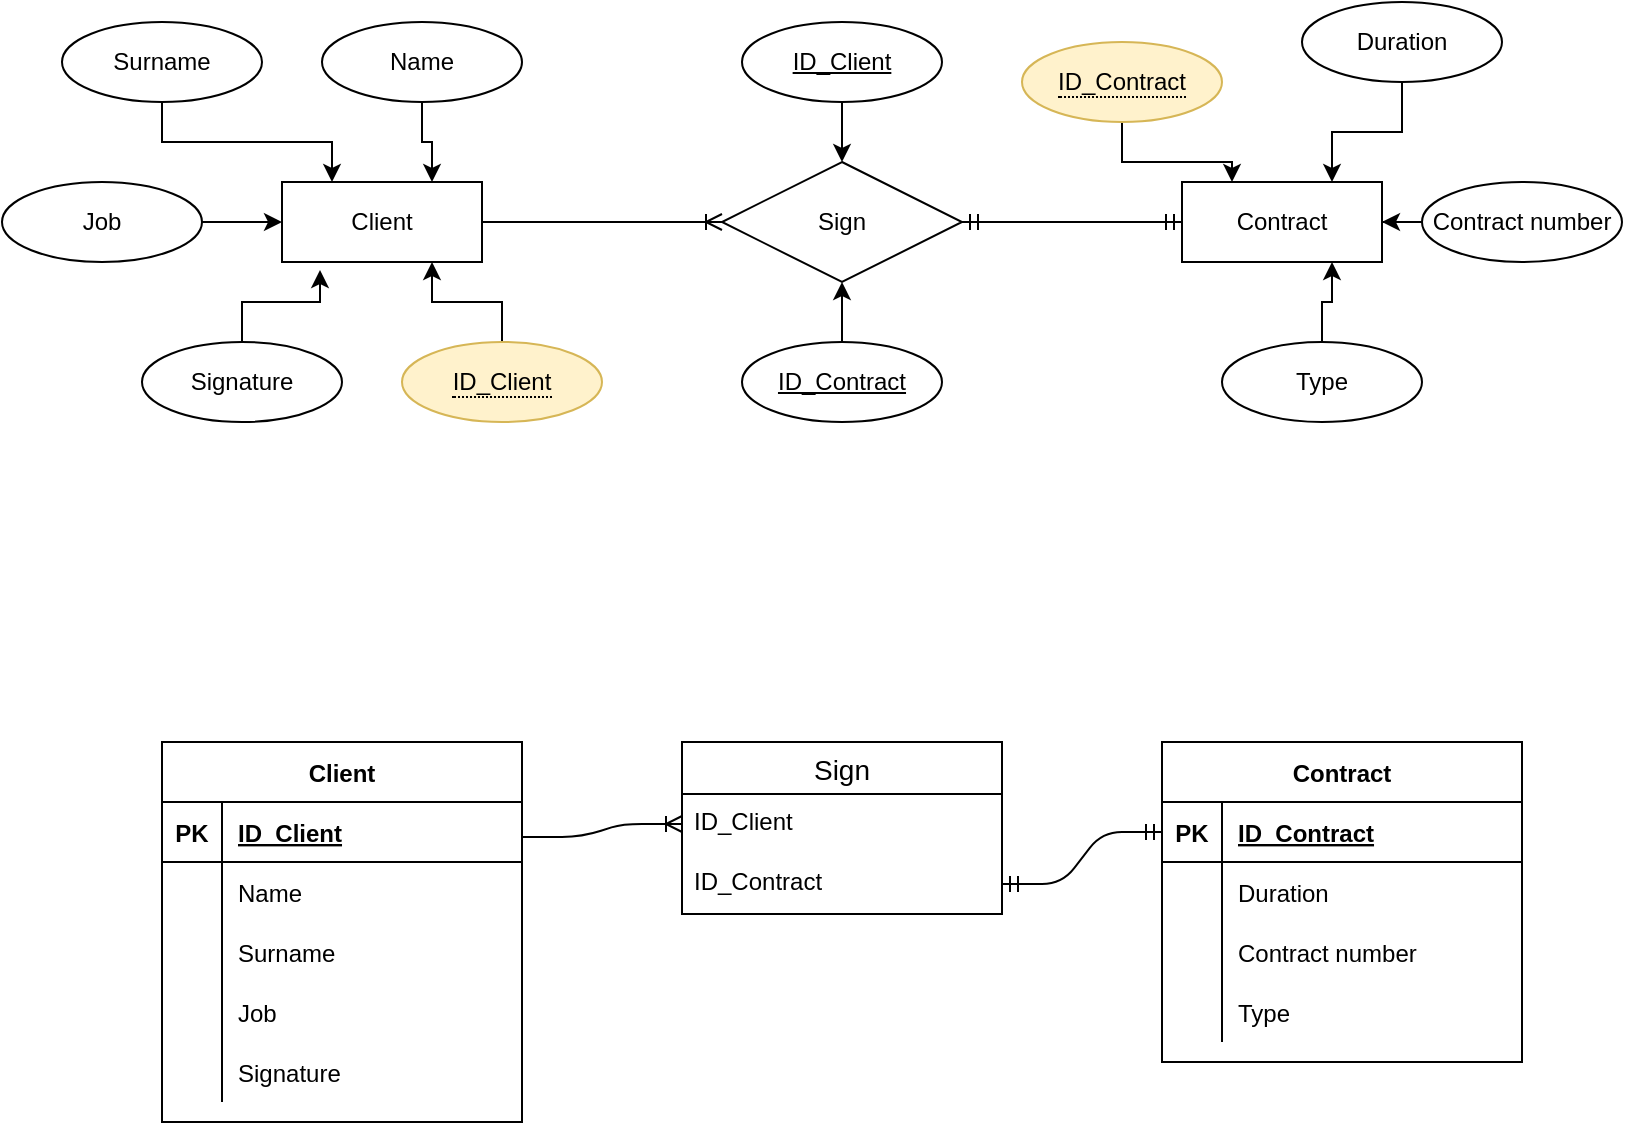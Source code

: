 <mxfile version="14.4.9" type="device"><diagram id="azhumBeZ43cZ46ppzr43" name="Page-1"><mxGraphModel dx="1422" dy="789" grid="1" gridSize="10" guides="1" tooltips="1" connect="1" arrows="1" fold="1" page="1" pageScale="1" pageWidth="827" pageHeight="1169" math="0" shadow="0"><root><mxCell id="0"/><mxCell id="1" parent="0"/><mxCell id="_XJuxmRgatZlwZcpE56b-1" value="Client" style="whiteSpace=wrap;html=1;align=center;" parent="1" vertex="1"><mxGeometry x="140" y="160" width="100" height="40" as="geometry"/></mxCell><mxCell id="_XJuxmRgatZlwZcpE56b-2" value="Contract" style="whiteSpace=wrap;html=1;align=center;" parent="1" vertex="1"><mxGeometry x="590" y="160" width="100" height="40" as="geometry"/></mxCell><mxCell id="_XJuxmRgatZlwZcpE56b-3" value="Sign" style="shape=rhombus;perimeter=rhombusPerimeter;whiteSpace=wrap;html=1;align=center;" parent="1" vertex="1"><mxGeometry x="360" y="150" width="120" height="60" as="geometry"/></mxCell><mxCell id="_XJuxmRgatZlwZcpE56b-4" value="Sign" style="swimlane;fontStyle=0;childLayout=stackLayout;horizontal=1;startSize=26;horizontalStack=0;resizeParent=1;resizeParentMax=0;resizeLast=0;collapsible=1;marginBottom=0;align=center;fontSize=14;" parent="1" vertex="1"><mxGeometry x="340" y="440" width="160" height="86" as="geometry"/></mxCell><mxCell id="_XJuxmRgatZlwZcpE56b-5" value="ID_Client" style="text;strokeColor=none;fillColor=none;spacingLeft=4;spacingRight=4;overflow=hidden;rotatable=0;points=[[0,0.5],[1,0.5]];portConstraint=eastwest;fontSize=12;" parent="_XJuxmRgatZlwZcpE56b-4" vertex="1"><mxGeometry y="26" width="160" height="30" as="geometry"/></mxCell><mxCell id="_XJuxmRgatZlwZcpE56b-6" value="ID_Contract" style="text;strokeColor=none;fillColor=none;spacingLeft=4;spacingRight=4;overflow=hidden;rotatable=0;points=[[0,0.5],[1,0.5]];portConstraint=eastwest;fontSize=12;" parent="_XJuxmRgatZlwZcpE56b-4" vertex="1"><mxGeometry y="56" width="160" height="30" as="geometry"/></mxCell><mxCell id="_XJuxmRgatZlwZcpE56b-7" value="Contract" style="shape=table;startSize=30;container=1;collapsible=1;childLayout=tableLayout;fixedRows=1;rowLines=0;fontStyle=1;align=center;resizeLast=1;" parent="1" vertex="1"><mxGeometry x="580" y="440" width="180" height="160" as="geometry"/></mxCell><mxCell id="_XJuxmRgatZlwZcpE56b-8" value="" style="shape=partialRectangle;collapsible=0;dropTarget=0;pointerEvents=0;fillColor=none;top=0;left=0;bottom=1;right=0;points=[[0,0.5],[1,0.5]];portConstraint=eastwest;" parent="_XJuxmRgatZlwZcpE56b-7" vertex="1"><mxGeometry y="30" width="180" height="30" as="geometry"/></mxCell><mxCell id="_XJuxmRgatZlwZcpE56b-9" value="PK" style="shape=partialRectangle;connectable=0;fillColor=none;top=0;left=0;bottom=0;right=0;fontStyle=1;overflow=hidden;" parent="_XJuxmRgatZlwZcpE56b-8" vertex="1"><mxGeometry width="30" height="30" as="geometry"/></mxCell><mxCell id="_XJuxmRgatZlwZcpE56b-10" value="ID_Contract" style="shape=partialRectangle;connectable=0;fillColor=none;top=0;left=0;bottom=0;right=0;align=left;spacingLeft=6;fontStyle=5;overflow=hidden;" parent="_XJuxmRgatZlwZcpE56b-8" vertex="1"><mxGeometry x="30" width="150" height="30" as="geometry"/></mxCell><mxCell id="_XJuxmRgatZlwZcpE56b-11" value="" style="shape=partialRectangle;collapsible=0;dropTarget=0;pointerEvents=0;fillColor=none;top=0;left=0;bottom=0;right=0;points=[[0,0.5],[1,0.5]];portConstraint=eastwest;" parent="_XJuxmRgatZlwZcpE56b-7" vertex="1"><mxGeometry y="60" width="180" height="30" as="geometry"/></mxCell><mxCell id="_XJuxmRgatZlwZcpE56b-12" value="" style="shape=partialRectangle;connectable=0;fillColor=none;top=0;left=0;bottom=0;right=0;editable=1;overflow=hidden;" parent="_XJuxmRgatZlwZcpE56b-11" vertex="1"><mxGeometry width="30" height="30" as="geometry"/></mxCell><mxCell id="_XJuxmRgatZlwZcpE56b-13" value="Duration" style="shape=partialRectangle;connectable=0;fillColor=none;top=0;left=0;bottom=0;right=0;align=left;spacingLeft=6;overflow=hidden;" parent="_XJuxmRgatZlwZcpE56b-11" vertex="1"><mxGeometry x="30" width="150" height="30" as="geometry"/></mxCell><mxCell id="_XJuxmRgatZlwZcpE56b-14" value="" style="shape=partialRectangle;collapsible=0;dropTarget=0;pointerEvents=0;fillColor=none;top=0;left=0;bottom=0;right=0;points=[[0,0.5],[1,0.5]];portConstraint=eastwest;" parent="_XJuxmRgatZlwZcpE56b-7" vertex="1"><mxGeometry y="90" width="180" height="30" as="geometry"/></mxCell><mxCell id="_XJuxmRgatZlwZcpE56b-15" value="" style="shape=partialRectangle;connectable=0;fillColor=none;top=0;left=0;bottom=0;right=0;editable=1;overflow=hidden;" parent="_XJuxmRgatZlwZcpE56b-14" vertex="1"><mxGeometry width="30" height="30" as="geometry"/></mxCell><mxCell id="_XJuxmRgatZlwZcpE56b-16" value="Contract number" style="shape=partialRectangle;connectable=0;fillColor=none;top=0;left=0;bottom=0;right=0;align=left;spacingLeft=6;overflow=hidden;" parent="_XJuxmRgatZlwZcpE56b-14" vertex="1"><mxGeometry x="30" width="150" height="30" as="geometry"/></mxCell><mxCell id="_XJuxmRgatZlwZcpE56b-17" value="" style="shape=partialRectangle;collapsible=0;dropTarget=0;pointerEvents=0;fillColor=none;top=0;left=0;bottom=0;right=0;points=[[0,0.5],[1,0.5]];portConstraint=eastwest;" parent="_XJuxmRgatZlwZcpE56b-7" vertex="1"><mxGeometry y="120" width="180" height="30" as="geometry"/></mxCell><mxCell id="_XJuxmRgatZlwZcpE56b-18" value="" style="shape=partialRectangle;connectable=0;fillColor=none;top=0;left=0;bottom=0;right=0;editable=1;overflow=hidden;" parent="_XJuxmRgatZlwZcpE56b-17" vertex="1"><mxGeometry width="30" height="30" as="geometry"/></mxCell><mxCell id="_XJuxmRgatZlwZcpE56b-19" value="Type" style="shape=partialRectangle;connectable=0;fillColor=none;top=0;left=0;bottom=0;right=0;align=left;spacingLeft=6;overflow=hidden;" parent="_XJuxmRgatZlwZcpE56b-17" vertex="1"><mxGeometry x="30" width="150" height="30" as="geometry"/></mxCell><mxCell id="_XJuxmRgatZlwZcpE56b-27" style="edgeStyle=orthogonalEdgeStyle;rounded=0;orthogonalLoop=1;jettySize=auto;html=1;entryX=0.75;entryY=0;entryDx=0;entryDy=0;" parent="1" source="_XJuxmRgatZlwZcpE56b-28" target="_XJuxmRgatZlwZcpE56b-1" edge="1"><mxGeometry relative="1" as="geometry"/></mxCell><mxCell id="_XJuxmRgatZlwZcpE56b-28" value="Name" style="ellipse;whiteSpace=wrap;html=1;align=center;" parent="1" vertex="1"><mxGeometry x="160" y="80" width="100" height="40" as="geometry"/></mxCell><mxCell id="_XJuxmRgatZlwZcpE56b-29" style="edgeStyle=orthogonalEdgeStyle;rounded=0;orthogonalLoop=1;jettySize=auto;html=1;entryX=0.75;entryY=0;entryDx=0;entryDy=0;" parent="1" source="_XJuxmRgatZlwZcpE56b-30" target="_XJuxmRgatZlwZcpE56b-2" edge="1"><mxGeometry relative="1" as="geometry"/></mxCell><mxCell id="_XJuxmRgatZlwZcpE56b-30" value="Duration" style="ellipse;whiteSpace=wrap;html=1;align=center;" parent="1" vertex="1"><mxGeometry x="650" y="70" width="100" height="40" as="geometry"/></mxCell><mxCell id="83O_3M5fXq-YCKp4v-eg-1" style="edgeStyle=orthogonalEdgeStyle;rounded=0;orthogonalLoop=1;jettySize=auto;html=1;entryX=1;entryY=0.5;entryDx=0;entryDy=0;" edge="1" parent="1" source="_XJuxmRgatZlwZcpE56b-32" target="_XJuxmRgatZlwZcpE56b-2"><mxGeometry relative="1" as="geometry"/></mxCell><mxCell id="_XJuxmRgatZlwZcpE56b-32" value="Contract number" style="ellipse;whiteSpace=wrap;html=1;align=center;" parent="1" vertex="1"><mxGeometry x="710" y="160" width="100" height="40" as="geometry"/></mxCell><mxCell id="_XJuxmRgatZlwZcpE56b-35" style="edgeStyle=orthogonalEdgeStyle;rounded=0;orthogonalLoop=1;jettySize=auto;html=1;entryX=0.75;entryY=1;entryDx=0;entryDy=0;" parent="1" source="_XJuxmRgatZlwZcpE56b-36" target="_XJuxmRgatZlwZcpE56b-2" edge="1"><mxGeometry relative="1" as="geometry"/></mxCell><mxCell id="_XJuxmRgatZlwZcpE56b-36" value="Type" style="ellipse;whiteSpace=wrap;html=1;align=center;" parent="1" vertex="1"><mxGeometry x="610" y="240" width="100" height="40" as="geometry"/></mxCell><mxCell id="_XJuxmRgatZlwZcpE56b-41" style="edgeStyle=orthogonalEdgeStyle;rounded=0;orthogonalLoop=1;jettySize=auto;html=1;entryX=0.19;entryY=1.1;entryDx=0;entryDy=0;entryPerimeter=0;" parent="1" source="_XJuxmRgatZlwZcpE56b-42" target="_XJuxmRgatZlwZcpE56b-1" edge="1"><mxGeometry relative="1" as="geometry"/></mxCell><mxCell id="_XJuxmRgatZlwZcpE56b-42" value="Signature" style="ellipse;whiteSpace=wrap;html=1;align=center;" parent="1" vertex="1"><mxGeometry x="70" y="240" width="100" height="40" as="geometry"/></mxCell><mxCell id="_XJuxmRgatZlwZcpE56b-43" value="" style="edgeStyle=entityRelationEdgeStyle;fontSize=12;html=1;endArrow=ERoneToMany;entryX=0;entryY=0.5;entryDx=0;entryDy=0;exitX=1;exitY=0.5;exitDx=0;exitDy=0;" parent="1" source="_XJuxmRgatZlwZcpE56b-1" target="_XJuxmRgatZlwZcpE56b-3" edge="1"><mxGeometry width="100" height="100" relative="1" as="geometry"><mxPoint x="250" y="300" as="sourcePoint"/><mxPoint x="350" y="200" as="targetPoint"/></mxGeometry></mxCell><mxCell id="_XJuxmRgatZlwZcpE56b-44" value="Client" style="shape=table;startSize=30;container=1;collapsible=1;childLayout=tableLayout;fixedRows=1;rowLines=0;fontStyle=1;align=center;resizeLast=1;" parent="1" vertex="1"><mxGeometry x="80" y="440" width="180" height="190" as="geometry"/></mxCell><mxCell id="_XJuxmRgatZlwZcpE56b-45" value="" style="shape=partialRectangle;collapsible=0;dropTarget=0;pointerEvents=0;fillColor=none;top=0;left=0;bottom=1;right=0;points=[[0,0.5],[1,0.5]];portConstraint=eastwest;" parent="_XJuxmRgatZlwZcpE56b-44" vertex="1"><mxGeometry y="30" width="180" height="30" as="geometry"/></mxCell><mxCell id="_XJuxmRgatZlwZcpE56b-46" value="PK" style="shape=partialRectangle;connectable=0;fillColor=none;top=0;left=0;bottom=0;right=0;fontStyle=1;overflow=hidden;" parent="_XJuxmRgatZlwZcpE56b-45" vertex="1"><mxGeometry width="30" height="30" as="geometry"/></mxCell><mxCell id="_XJuxmRgatZlwZcpE56b-47" value="ID_Client" style="shape=partialRectangle;connectable=0;fillColor=none;top=0;left=0;bottom=0;right=0;align=left;spacingLeft=6;fontStyle=5;overflow=hidden;" parent="_XJuxmRgatZlwZcpE56b-45" vertex="1"><mxGeometry x="30" width="150" height="30" as="geometry"/></mxCell><mxCell id="_XJuxmRgatZlwZcpE56b-48" value="" style="shape=partialRectangle;collapsible=0;dropTarget=0;pointerEvents=0;fillColor=none;top=0;left=0;bottom=0;right=0;points=[[0,0.5],[1,0.5]];portConstraint=eastwest;" parent="_XJuxmRgatZlwZcpE56b-44" vertex="1"><mxGeometry y="60" width="180" height="30" as="geometry"/></mxCell><mxCell id="_XJuxmRgatZlwZcpE56b-49" value="" style="shape=partialRectangle;connectable=0;fillColor=none;top=0;left=0;bottom=0;right=0;editable=1;overflow=hidden;" parent="_XJuxmRgatZlwZcpE56b-48" vertex="1"><mxGeometry width="30" height="30" as="geometry"/></mxCell><mxCell id="_XJuxmRgatZlwZcpE56b-50" value="Name" style="shape=partialRectangle;connectable=0;fillColor=none;top=0;left=0;bottom=0;right=0;align=left;spacingLeft=6;overflow=hidden;" parent="_XJuxmRgatZlwZcpE56b-48" vertex="1"><mxGeometry x="30" width="150" height="30" as="geometry"/></mxCell><mxCell id="_XJuxmRgatZlwZcpE56b-51" value="" style="shape=partialRectangle;collapsible=0;dropTarget=0;pointerEvents=0;fillColor=none;top=0;left=0;bottom=0;right=0;points=[[0,0.5],[1,0.5]];portConstraint=eastwest;" parent="_XJuxmRgatZlwZcpE56b-44" vertex="1"><mxGeometry y="90" width="180" height="30" as="geometry"/></mxCell><mxCell id="_XJuxmRgatZlwZcpE56b-52" value="" style="shape=partialRectangle;connectable=0;fillColor=none;top=0;left=0;bottom=0;right=0;editable=1;overflow=hidden;" parent="_XJuxmRgatZlwZcpE56b-51" vertex="1"><mxGeometry width="30" height="30" as="geometry"/></mxCell><mxCell id="_XJuxmRgatZlwZcpE56b-53" value="Surname" style="shape=partialRectangle;connectable=0;fillColor=none;top=0;left=0;bottom=0;right=0;align=left;spacingLeft=6;overflow=hidden;" parent="_XJuxmRgatZlwZcpE56b-51" vertex="1"><mxGeometry x="30" width="150" height="30" as="geometry"/></mxCell><mxCell id="_XJuxmRgatZlwZcpE56b-54" value="" style="shape=partialRectangle;collapsible=0;dropTarget=0;pointerEvents=0;fillColor=none;top=0;left=0;bottom=0;right=0;points=[[0,0.5],[1,0.5]];portConstraint=eastwest;" parent="_XJuxmRgatZlwZcpE56b-44" vertex="1"><mxGeometry y="120" width="180" height="30" as="geometry"/></mxCell><mxCell id="_XJuxmRgatZlwZcpE56b-55" value="" style="shape=partialRectangle;connectable=0;fillColor=none;top=0;left=0;bottom=0;right=0;editable=1;overflow=hidden;" parent="_XJuxmRgatZlwZcpE56b-54" vertex="1"><mxGeometry width="30" height="30" as="geometry"/></mxCell><mxCell id="_XJuxmRgatZlwZcpE56b-56" value="Job" style="shape=partialRectangle;connectable=0;fillColor=none;top=0;left=0;bottom=0;right=0;align=left;spacingLeft=6;overflow=hidden;" parent="_XJuxmRgatZlwZcpE56b-54" vertex="1"><mxGeometry x="30" width="150" height="30" as="geometry"/></mxCell><mxCell id="_XJuxmRgatZlwZcpE56b-57" value="" style="shape=partialRectangle;collapsible=0;dropTarget=0;pointerEvents=0;fillColor=none;top=0;left=0;bottom=0;right=0;points=[[0,0.5],[1,0.5]];portConstraint=eastwest;" parent="_XJuxmRgatZlwZcpE56b-44" vertex="1"><mxGeometry y="150" width="180" height="30" as="geometry"/></mxCell><mxCell id="_XJuxmRgatZlwZcpE56b-58" value="" style="shape=partialRectangle;connectable=0;fillColor=none;top=0;left=0;bottom=0;right=0;editable=1;overflow=hidden;" parent="_XJuxmRgatZlwZcpE56b-57" vertex="1"><mxGeometry width="30" height="30" as="geometry"/></mxCell><mxCell id="_XJuxmRgatZlwZcpE56b-59" value="Signature" style="shape=partialRectangle;connectable=0;fillColor=none;top=0;left=0;bottom=0;right=0;align=left;spacingLeft=6;overflow=hidden;" parent="_XJuxmRgatZlwZcpE56b-57" vertex="1"><mxGeometry x="30" width="150" height="30" as="geometry"/></mxCell><mxCell id="_XJuxmRgatZlwZcpE56b-62" value="" style="edgeStyle=entityRelationEdgeStyle;fontSize=12;html=1;endArrow=ERoneToMany;entryX=0;entryY=0.5;entryDx=0;entryDy=0;exitX=1;exitY=0.25;exitDx=0;exitDy=0;" parent="1" source="_XJuxmRgatZlwZcpE56b-44" target="_XJuxmRgatZlwZcpE56b-5" edge="1"><mxGeometry width="100" height="100" relative="1" as="geometry"><mxPoint x="220" y="390" as="sourcePoint"/><mxPoint x="340" y="390" as="targetPoint"/></mxGeometry></mxCell><mxCell id="_XJuxmRgatZlwZcpE56b-63" style="edgeStyle=orthogonalEdgeStyle;rounded=0;orthogonalLoop=1;jettySize=auto;html=1;entryX=0;entryY=0.5;entryDx=0;entryDy=0;" parent="1" source="_XJuxmRgatZlwZcpE56b-64" target="_XJuxmRgatZlwZcpE56b-1" edge="1"><mxGeometry relative="1" as="geometry"/></mxCell><mxCell id="_XJuxmRgatZlwZcpE56b-64" value="Job" style="ellipse;whiteSpace=wrap;html=1;align=center;" parent="1" vertex="1"><mxGeometry y="160" width="100" height="40" as="geometry"/></mxCell><mxCell id="_XJuxmRgatZlwZcpE56b-65" value="" style="edgeStyle=entityRelationEdgeStyle;fontSize=12;html=1;endArrow=ERmandOne;startArrow=ERmandOne;entryX=0;entryY=0.5;entryDx=0;entryDy=0;exitX=1;exitY=0.5;exitDx=0;exitDy=0;" parent="1" source="_XJuxmRgatZlwZcpE56b-3" target="_XJuxmRgatZlwZcpE56b-2" edge="1"><mxGeometry width="100" height="100" relative="1" as="geometry"><mxPoint x="460" y="270" as="sourcePoint"/><mxPoint x="560" y="170" as="targetPoint"/></mxGeometry></mxCell><mxCell id="_XJuxmRgatZlwZcpE56b-66" value="" style="edgeStyle=entityRelationEdgeStyle;fontSize=12;html=1;endArrow=ERmandOne;startArrow=ERmandOne;entryX=0;entryY=0.5;entryDx=0;entryDy=0;exitX=1;exitY=0.5;exitDx=0;exitDy=0;" parent="1" source="_XJuxmRgatZlwZcpE56b-6" target="_XJuxmRgatZlwZcpE56b-8" edge="1"><mxGeometry width="100" height="100" relative="1" as="geometry"><mxPoint x="500" y="410" as="sourcePoint"/><mxPoint x="610" y="410" as="targetPoint"/></mxGeometry></mxCell><mxCell id="83O_3M5fXq-YCKp4v-eg-3" style="edgeStyle=orthogonalEdgeStyle;rounded=0;orthogonalLoop=1;jettySize=auto;html=1;exitX=0.5;exitY=1;exitDx=0;exitDy=0;entryX=0.25;entryY=0;entryDx=0;entryDy=0;" edge="1" parent="1" source="83O_3M5fXq-YCKp4v-eg-2" target="_XJuxmRgatZlwZcpE56b-1"><mxGeometry relative="1" as="geometry"/></mxCell><mxCell id="83O_3M5fXq-YCKp4v-eg-2" value="Surname" style="ellipse;whiteSpace=wrap;html=1;align=center;" vertex="1" parent="1"><mxGeometry x="30" y="80" width="100" height="40" as="geometry"/></mxCell><mxCell id="83O_3M5fXq-YCKp4v-eg-6" style="edgeStyle=orthogonalEdgeStyle;rounded=0;orthogonalLoop=1;jettySize=auto;html=1;exitX=0.5;exitY=0;exitDx=0;exitDy=0;entryX=0.75;entryY=1;entryDx=0;entryDy=0;" edge="1" parent="1" source="83O_3M5fXq-YCKp4v-eg-4" target="_XJuxmRgatZlwZcpE56b-1"><mxGeometry relative="1" as="geometry"/></mxCell><mxCell id="83O_3M5fXq-YCKp4v-eg-4" value="&lt;span style=&quot;border-bottom: 1px dotted&quot;&gt;ID_Client&lt;/span&gt;" style="ellipse;whiteSpace=wrap;html=1;align=center;fillColor=#fff2cc;strokeColor=#d6b656;" vertex="1" parent="1"><mxGeometry x="200" y="240" width="100" height="40" as="geometry"/></mxCell><mxCell id="83O_3M5fXq-YCKp4v-eg-7" style="edgeStyle=orthogonalEdgeStyle;rounded=0;orthogonalLoop=1;jettySize=auto;html=1;exitX=0.5;exitY=1;exitDx=0;exitDy=0;entryX=0.25;entryY=0;entryDx=0;entryDy=0;" edge="1" parent="1" source="83O_3M5fXq-YCKp4v-eg-5" target="_XJuxmRgatZlwZcpE56b-2"><mxGeometry relative="1" as="geometry"/></mxCell><mxCell id="83O_3M5fXq-YCKp4v-eg-5" value="&lt;span style=&quot;border-bottom: 1px dotted&quot;&gt;ID_Contract&lt;/span&gt;" style="ellipse;whiteSpace=wrap;html=1;align=center;fillColor=#fff2cc;strokeColor=#d6b656;" vertex="1" parent="1"><mxGeometry x="510" y="90" width="100" height="40" as="geometry"/></mxCell><mxCell id="83O_3M5fXq-YCKp4v-eg-10" style="edgeStyle=orthogonalEdgeStyle;rounded=0;orthogonalLoop=1;jettySize=auto;html=1;exitX=0.5;exitY=1;exitDx=0;exitDy=0;entryX=0.5;entryY=0;entryDx=0;entryDy=0;" edge="1" parent="1" source="83O_3M5fXq-YCKp4v-eg-8" target="_XJuxmRgatZlwZcpE56b-3"><mxGeometry relative="1" as="geometry"/></mxCell><mxCell id="83O_3M5fXq-YCKp4v-eg-8" value="ID_Client" style="ellipse;whiteSpace=wrap;html=1;align=center;fontStyle=4;" vertex="1" parent="1"><mxGeometry x="370" y="80" width="100" height="40" as="geometry"/></mxCell><mxCell id="83O_3M5fXq-YCKp4v-eg-11" style="edgeStyle=orthogonalEdgeStyle;rounded=0;orthogonalLoop=1;jettySize=auto;html=1;exitX=0.5;exitY=0;exitDx=0;exitDy=0;entryX=0.5;entryY=1;entryDx=0;entryDy=0;" edge="1" parent="1" source="83O_3M5fXq-YCKp4v-eg-9" target="_XJuxmRgatZlwZcpE56b-3"><mxGeometry relative="1" as="geometry"/></mxCell><mxCell id="83O_3M5fXq-YCKp4v-eg-9" value="ID_Contract" style="ellipse;whiteSpace=wrap;html=1;align=center;fontStyle=4;" vertex="1" parent="1"><mxGeometry x="370" y="240" width="100" height="40" as="geometry"/></mxCell></root></mxGraphModel></diagram></mxfile>